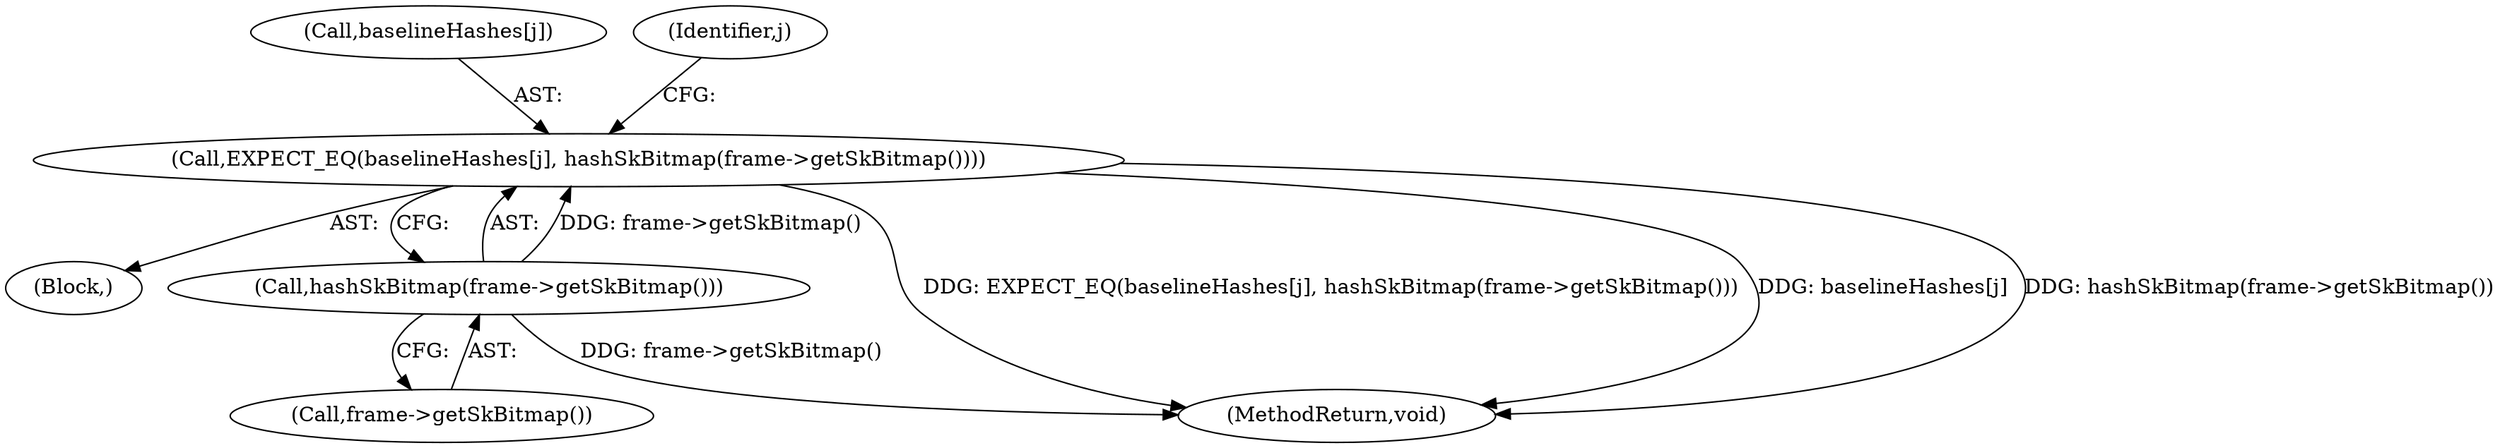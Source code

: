 digraph "0_Chrome_4f9c9adef4036aff60b734b4a0045c43c320fe1d_0@array" {
"1000185" [label="(Call,EXPECT_EQ(baselineHashes[j], hashSkBitmap(frame->getSkBitmap())))"];
"1000189" [label="(Call,hashSkBitmap(frame->getSkBitmap()))"];
"1000186" [label="(Call,baselineHashes[j])"];
"1000185" [label="(Call,EXPECT_EQ(baselineHashes[j], hashSkBitmap(frame->getSkBitmap())))"];
"1000167" [label="(Identifier,j)"];
"1000189" [label="(Call,hashSkBitmap(frame->getSkBitmap()))"];
"1000169" [label="(Block,)"];
"1000191" [label="(MethodReturn,void)"];
"1000190" [label="(Call,frame->getSkBitmap())"];
"1000185" -> "1000169"  [label="AST: "];
"1000185" -> "1000189"  [label="CFG: "];
"1000186" -> "1000185"  [label="AST: "];
"1000189" -> "1000185"  [label="AST: "];
"1000167" -> "1000185"  [label="CFG: "];
"1000185" -> "1000191"  [label="DDG: EXPECT_EQ(baselineHashes[j], hashSkBitmap(frame->getSkBitmap()))"];
"1000185" -> "1000191"  [label="DDG: baselineHashes[j]"];
"1000185" -> "1000191"  [label="DDG: hashSkBitmap(frame->getSkBitmap())"];
"1000189" -> "1000185"  [label="DDG: frame->getSkBitmap()"];
"1000189" -> "1000190"  [label="CFG: "];
"1000190" -> "1000189"  [label="AST: "];
"1000189" -> "1000191"  [label="DDG: frame->getSkBitmap()"];
}
